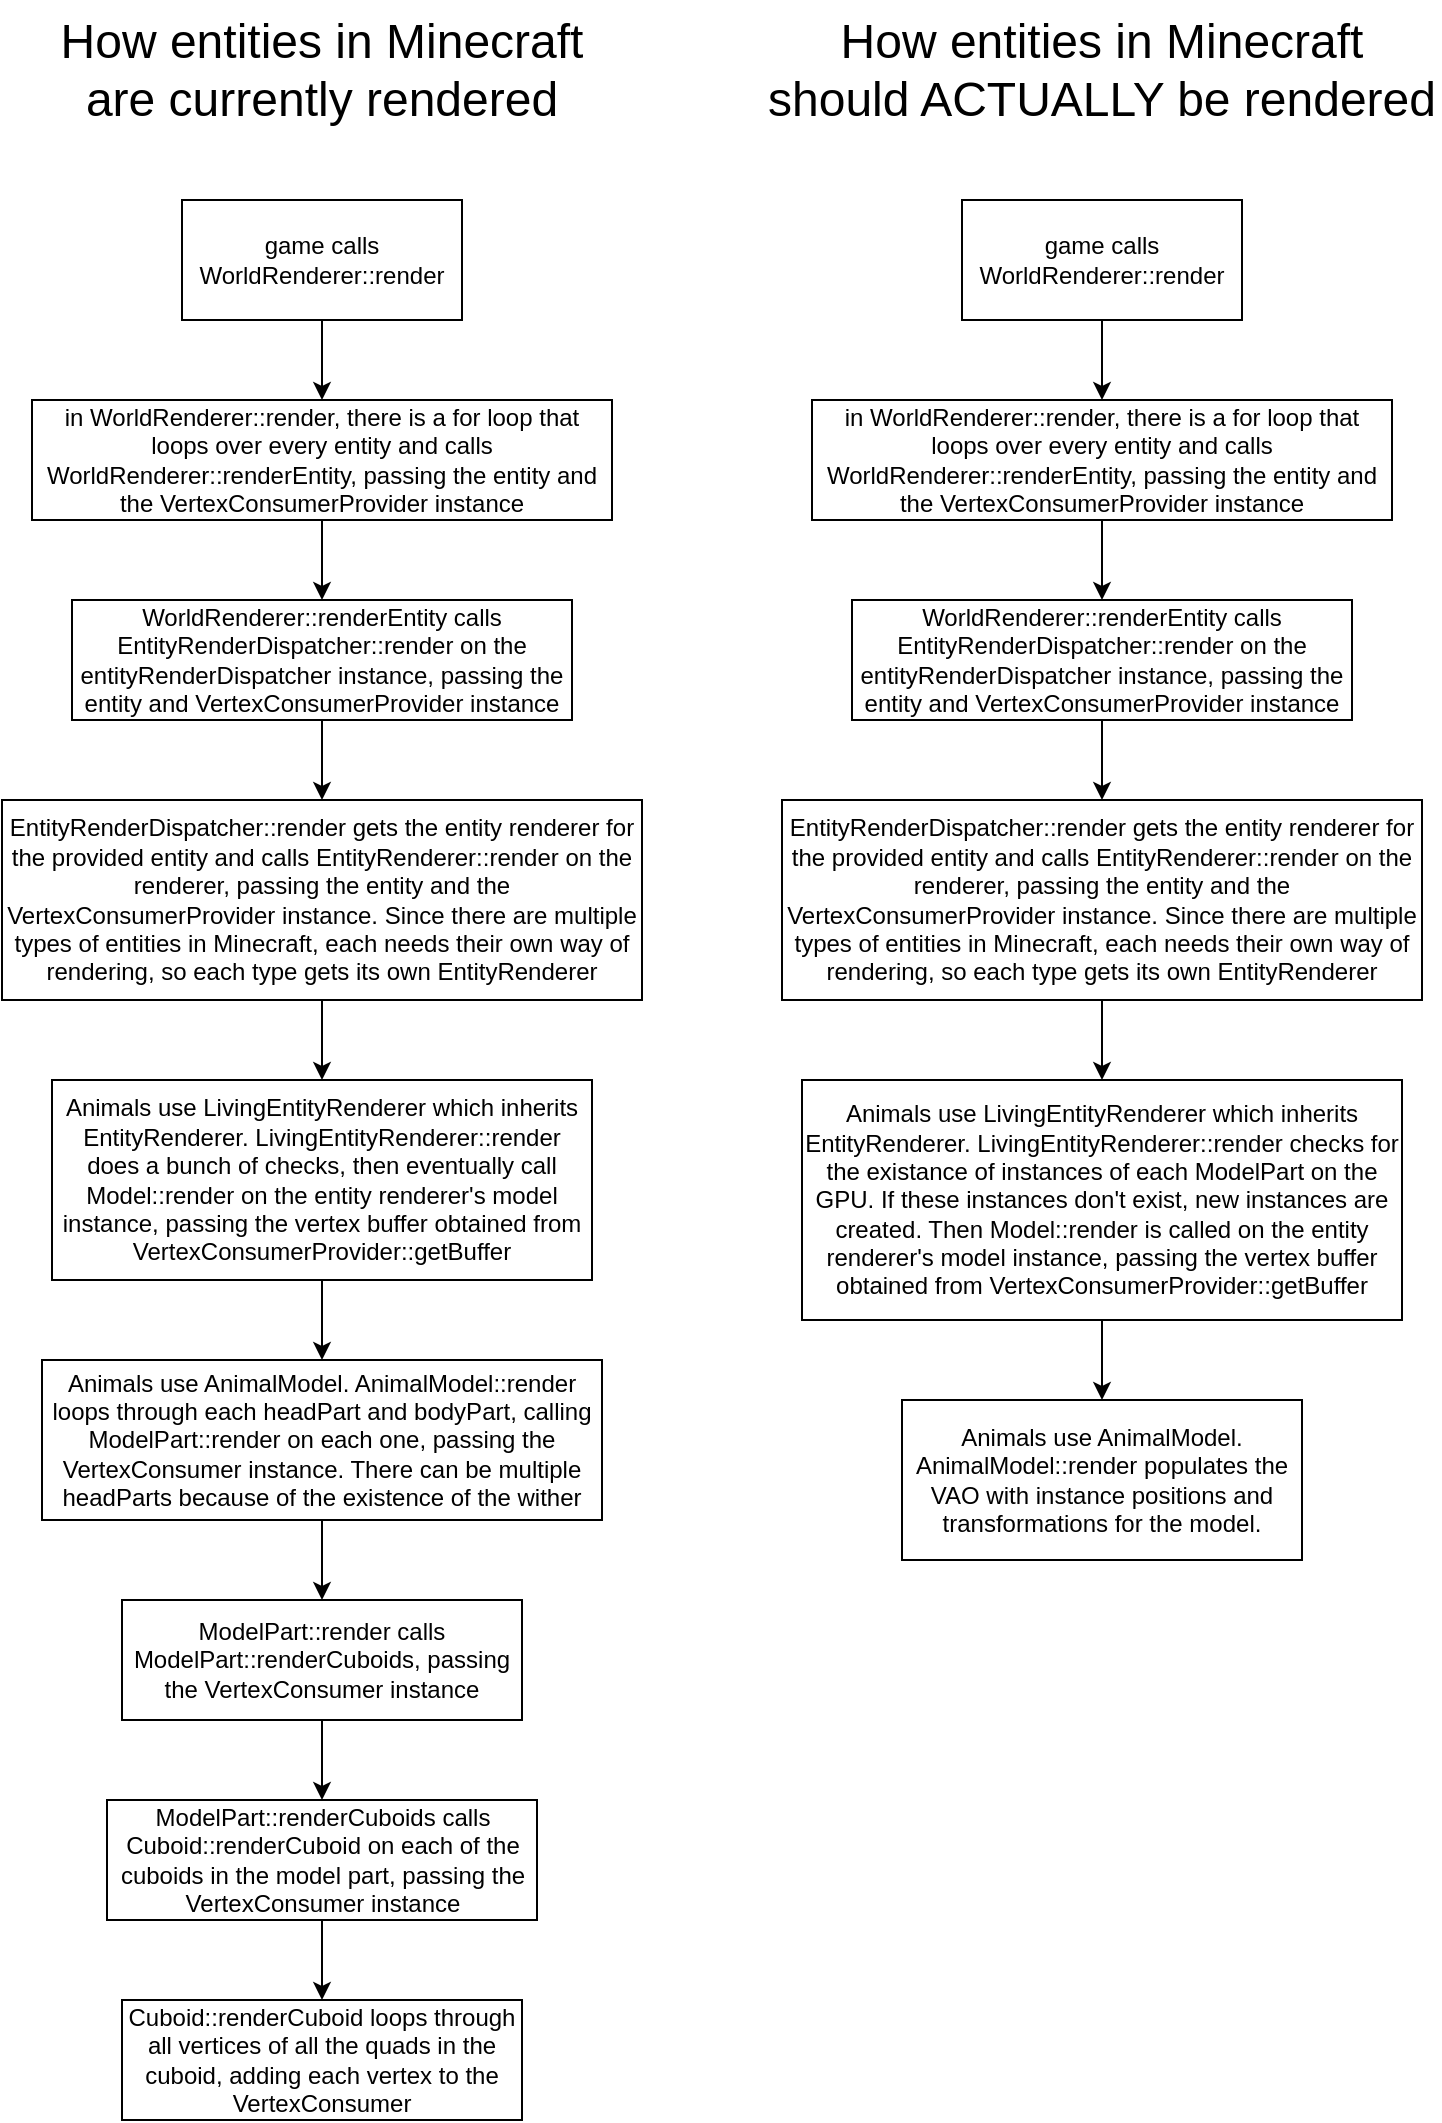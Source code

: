 <mxfile version="23.0.2" type="device">
  <diagram name="Page-1" id="cuG_-icz1KyXiYvgiyNX">
    <mxGraphModel dx="1194" dy="716" grid="1" gridSize="10" guides="1" tooltips="1" connect="1" arrows="1" fold="1" page="1" pageScale="1" pageWidth="827" pageHeight="1169" math="0" shadow="0">
      <root>
        <mxCell id="0" />
        <mxCell id="1" parent="0" />
        <mxCell id="-gMOZmjQeYBe39kgHxyp-3" value="" style="edgeStyle=orthogonalEdgeStyle;rounded=0;orthogonalLoop=1;jettySize=auto;html=1;" edge="1" parent="1" source="-gMOZmjQeYBe39kgHxyp-1" target="-gMOZmjQeYBe39kgHxyp-2">
          <mxGeometry relative="1" as="geometry" />
        </mxCell>
        <mxCell id="-gMOZmjQeYBe39kgHxyp-1" value="game calls WorldRenderer::render" style="rounded=0;whiteSpace=wrap;html=1;" vertex="1" parent="1">
          <mxGeometry x="170" y="120" width="140" height="60" as="geometry" />
        </mxCell>
        <mxCell id="-gMOZmjQeYBe39kgHxyp-5" value="" style="edgeStyle=orthogonalEdgeStyle;rounded=0;orthogonalLoop=1;jettySize=auto;html=1;" edge="1" parent="1" source="-gMOZmjQeYBe39kgHxyp-2" target="-gMOZmjQeYBe39kgHxyp-4">
          <mxGeometry relative="1" as="geometry" />
        </mxCell>
        <mxCell id="-gMOZmjQeYBe39kgHxyp-2" value="in WorldRenderer::render, there is a for loop that loops over every entity and calls WorldRenderer::renderEntity, passing the entity and the VertexConsumerProvider instance" style="whiteSpace=wrap;html=1;rounded=0;" vertex="1" parent="1">
          <mxGeometry x="95" y="220" width="290" height="60" as="geometry" />
        </mxCell>
        <mxCell id="-gMOZmjQeYBe39kgHxyp-7" value="" style="edgeStyle=orthogonalEdgeStyle;rounded=0;orthogonalLoop=1;jettySize=auto;html=1;" edge="1" parent="1" source="-gMOZmjQeYBe39kgHxyp-4" target="-gMOZmjQeYBe39kgHxyp-6">
          <mxGeometry relative="1" as="geometry" />
        </mxCell>
        <mxCell id="-gMOZmjQeYBe39kgHxyp-4" value="WorldRenderer::renderEntity calls EntityRenderDispatcher::render on the entityRenderDispatcher instance, passing the entity and VertexConsumerProvider instance" style="whiteSpace=wrap;html=1;rounded=0;" vertex="1" parent="1">
          <mxGeometry x="115" y="320" width="250" height="60" as="geometry" />
        </mxCell>
        <mxCell id="-gMOZmjQeYBe39kgHxyp-10" value="" style="edgeStyle=orthogonalEdgeStyle;rounded=0;orthogonalLoop=1;jettySize=auto;html=1;" edge="1" parent="1" source="-gMOZmjQeYBe39kgHxyp-6" target="-gMOZmjQeYBe39kgHxyp-9">
          <mxGeometry relative="1" as="geometry" />
        </mxCell>
        <mxCell id="-gMOZmjQeYBe39kgHxyp-6" value="EntityRenderDispatcher::render gets the entity renderer for the provided entity and calls EntityRenderer::render on the renderer, passing the entity and the VertexConsumerProvider instance. Since there are multiple types of entities in Minecraft, each needs their own way of rendering, so each type gets its own EntityRenderer" style="whiteSpace=wrap;html=1;rounded=0;" vertex="1" parent="1">
          <mxGeometry x="80" y="420" width="320" height="100" as="geometry" />
        </mxCell>
        <mxCell id="-gMOZmjQeYBe39kgHxyp-12" value="" style="edgeStyle=orthogonalEdgeStyle;rounded=0;orthogonalLoop=1;jettySize=auto;html=1;" edge="1" parent="1" source="-gMOZmjQeYBe39kgHxyp-9" target="-gMOZmjQeYBe39kgHxyp-11">
          <mxGeometry relative="1" as="geometry" />
        </mxCell>
        <mxCell id="-gMOZmjQeYBe39kgHxyp-9" value="Animals use LivingEntityRenderer which inherits EntityRenderer. LivingEntityRenderer::render does a bunch of checks, then eventually call Model::render on the entity renderer&#39;s model instance, passing the vertex buffer obtained from VertexConsumerProvider::getBuffer" style="whiteSpace=wrap;html=1;rounded=0;" vertex="1" parent="1">
          <mxGeometry x="105" y="560" width="270" height="100" as="geometry" />
        </mxCell>
        <mxCell id="-gMOZmjQeYBe39kgHxyp-14" value="" style="edgeStyle=orthogonalEdgeStyle;rounded=0;orthogonalLoop=1;jettySize=auto;html=1;" edge="1" parent="1" source="-gMOZmjQeYBe39kgHxyp-11" target="-gMOZmjQeYBe39kgHxyp-13">
          <mxGeometry relative="1" as="geometry" />
        </mxCell>
        <mxCell id="-gMOZmjQeYBe39kgHxyp-11" value="Animals use AnimalModel. AnimalModel::render loops through each headPart and bodyPart, calling ModelPart::render on each one, passing the VertexConsumer instance. There can be multiple headParts because of the existence of the wither" style="whiteSpace=wrap;html=1;rounded=0;" vertex="1" parent="1">
          <mxGeometry x="100" y="700" width="280" height="80" as="geometry" />
        </mxCell>
        <mxCell id="-gMOZmjQeYBe39kgHxyp-16" value="" style="edgeStyle=orthogonalEdgeStyle;rounded=0;orthogonalLoop=1;jettySize=auto;html=1;" edge="1" parent="1" source="-gMOZmjQeYBe39kgHxyp-13" target="-gMOZmjQeYBe39kgHxyp-15">
          <mxGeometry relative="1" as="geometry" />
        </mxCell>
        <mxCell id="-gMOZmjQeYBe39kgHxyp-13" value="ModelPart::render calls ModelPart::renderCuboids, passing the VertexConsumer instance" style="whiteSpace=wrap;html=1;rounded=0;" vertex="1" parent="1">
          <mxGeometry x="140" y="820" width="200" height="60" as="geometry" />
        </mxCell>
        <mxCell id="-gMOZmjQeYBe39kgHxyp-18" value="" style="edgeStyle=orthogonalEdgeStyle;rounded=0;orthogonalLoop=1;jettySize=auto;html=1;" edge="1" parent="1" source="-gMOZmjQeYBe39kgHxyp-15" target="-gMOZmjQeYBe39kgHxyp-17">
          <mxGeometry relative="1" as="geometry" />
        </mxCell>
        <mxCell id="-gMOZmjQeYBe39kgHxyp-15" value="ModelPart::renderCuboids calls Cuboid::renderCuboid on each of the cuboids in the model part, passing the VertexConsumer instance" style="whiteSpace=wrap;html=1;rounded=0;" vertex="1" parent="1">
          <mxGeometry x="132.5" y="920" width="215" height="60" as="geometry" />
        </mxCell>
        <mxCell id="-gMOZmjQeYBe39kgHxyp-17" value="Cuboid::renderCuboid loops through all vertices of all the quads in the cuboid, adding each vertex to the VertexConsumer" style="whiteSpace=wrap;html=1;rounded=0;" vertex="1" parent="1">
          <mxGeometry x="140" y="1020" width="200" height="60" as="geometry" />
        </mxCell>
        <mxCell id="-gMOZmjQeYBe39kgHxyp-25" style="edgeStyle=orthogonalEdgeStyle;rounded=0;orthogonalLoop=1;jettySize=auto;html=1;exitX=0.5;exitY=1;exitDx=0;exitDy=0;entryX=0.5;entryY=0;entryDx=0;entryDy=0;" edge="1" parent="1" source="-gMOZmjQeYBe39kgHxyp-20" target="-gMOZmjQeYBe39kgHxyp-21">
          <mxGeometry relative="1" as="geometry" />
        </mxCell>
        <mxCell id="-gMOZmjQeYBe39kgHxyp-20" value="game calls WorldRenderer::render" style="rounded=0;whiteSpace=wrap;html=1;" vertex="1" parent="1">
          <mxGeometry x="560" y="120" width="140" height="60" as="geometry" />
        </mxCell>
        <mxCell id="-gMOZmjQeYBe39kgHxyp-26" style="edgeStyle=orthogonalEdgeStyle;rounded=0;orthogonalLoop=1;jettySize=auto;html=1;exitX=0.5;exitY=1;exitDx=0;exitDy=0;entryX=0.5;entryY=0;entryDx=0;entryDy=0;" edge="1" parent="1" source="-gMOZmjQeYBe39kgHxyp-21" target="-gMOZmjQeYBe39kgHxyp-22">
          <mxGeometry relative="1" as="geometry" />
        </mxCell>
        <mxCell id="-gMOZmjQeYBe39kgHxyp-21" value="in WorldRenderer::render, there is a for loop that loops over every entity and calls WorldRenderer::renderEntity, passing the entity and the VertexConsumerProvider instance" style="whiteSpace=wrap;html=1;rounded=0;" vertex="1" parent="1">
          <mxGeometry x="485" y="220" width="290" height="60" as="geometry" />
        </mxCell>
        <mxCell id="-gMOZmjQeYBe39kgHxyp-27" style="edgeStyle=orthogonalEdgeStyle;rounded=0;orthogonalLoop=1;jettySize=auto;html=1;exitX=0.5;exitY=1;exitDx=0;exitDy=0;entryX=0.5;entryY=0;entryDx=0;entryDy=0;" edge="1" parent="1" source="-gMOZmjQeYBe39kgHxyp-22" target="-gMOZmjQeYBe39kgHxyp-23">
          <mxGeometry relative="1" as="geometry" />
        </mxCell>
        <mxCell id="-gMOZmjQeYBe39kgHxyp-22" value="WorldRenderer::renderEntity calls EntityRenderDispatcher::render on the entityRenderDispatcher instance, passing the entity and VertexConsumerProvider instance" style="whiteSpace=wrap;html=1;rounded=0;" vertex="1" parent="1">
          <mxGeometry x="505" y="320" width="250" height="60" as="geometry" />
        </mxCell>
        <mxCell id="-gMOZmjQeYBe39kgHxyp-28" style="edgeStyle=orthogonalEdgeStyle;rounded=0;orthogonalLoop=1;jettySize=auto;html=1;exitX=0.5;exitY=1;exitDx=0;exitDy=0;entryX=0.5;entryY=0;entryDx=0;entryDy=0;" edge="1" parent="1" source="-gMOZmjQeYBe39kgHxyp-23" target="-gMOZmjQeYBe39kgHxyp-24">
          <mxGeometry relative="1" as="geometry" />
        </mxCell>
        <mxCell id="-gMOZmjQeYBe39kgHxyp-23" value="EntityRenderDispatcher::render gets the entity renderer for the provided entity and calls EntityRenderer::render on the renderer, passing the entity and the VertexConsumerProvider instance. Since there are multiple types of entities in Minecraft, each needs their own way of rendering, so each type gets its own EntityRenderer" style="whiteSpace=wrap;html=1;rounded=0;" vertex="1" parent="1">
          <mxGeometry x="470" y="420" width="320" height="100" as="geometry" />
        </mxCell>
        <mxCell id="-gMOZmjQeYBe39kgHxyp-30" value="" style="edgeStyle=orthogonalEdgeStyle;rounded=0;orthogonalLoop=1;jettySize=auto;html=1;" edge="1" parent="1" source="-gMOZmjQeYBe39kgHxyp-24" target="-gMOZmjQeYBe39kgHxyp-29">
          <mxGeometry relative="1" as="geometry" />
        </mxCell>
        <mxCell id="-gMOZmjQeYBe39kgHxyp-24" value="Animals use LivingEntityRenderer which inherits EntityRenderer. LivingEntityRenderer::render checks for the existance of instances of each ModelPart on the GPU. If these instances don&#39;t exist, new instances are created. Then Model::render is called on the entity renderer&#39;s model instance, passing the vertex buffer obtained from VertexConsumerProvider::getBuffer" style="whiteSpace=wrap;html=1;rounded=0;" vertex="1" parent="1">
          <mxGeometry x="480" y="560" width="300" height="120" as="geometry" />
        </mxCell>
        <mxCell id="-gMOZmjQeYBe39kgHxyp-29" value="Animals use AnimalModel. AnimalModel::render populates the VAO with instance positions and transformations for the model." style="whiteSpace=wrap;html=1;rounded=0;" vertex="1" parent="1">
          <mxGeometry x="530" y="720" width="200" height="80" as="geometry" />
        </mxCell>
        <mxCell id="-gMOZmjQeYBe39kgHxyp-31" value="&lt;font style=&quot;font-size: 24px;&quot;&gt;How entities in Minecraft are currently rendered&lt;/font&gt;" style="text;html=1;strokeColor=none;fillColor=none;align=center;verticalAlign=middle;whiteSpace=wrap;rounded=0;" vertex="1" parent="1">
          <mxGeometry x="105" y="20" width="270" height="70" as="geometry" />
        </mxCell>
        <mxCell id="-gMOZmjQeYBe39kgHxyp-32" value="&lt;font style=&quot;font-size: 24px;&quot;&gt;How entities in Minecraft should ACTUALLY be rendered&lt;/font&gt;" style="text;html=1;strokeColor=none;fillColor=none;align=center;verticalAlign=middle;whiteSpace=wrap;rounded=0;" vertex="1" parent="1">
          <mxGeometry x="461.25" y="20" width="337.5" height="70" as="geometry" />
        </mxCell>
      </root>
    </mxGraphModel>
  </diagram>
</mxfile>
